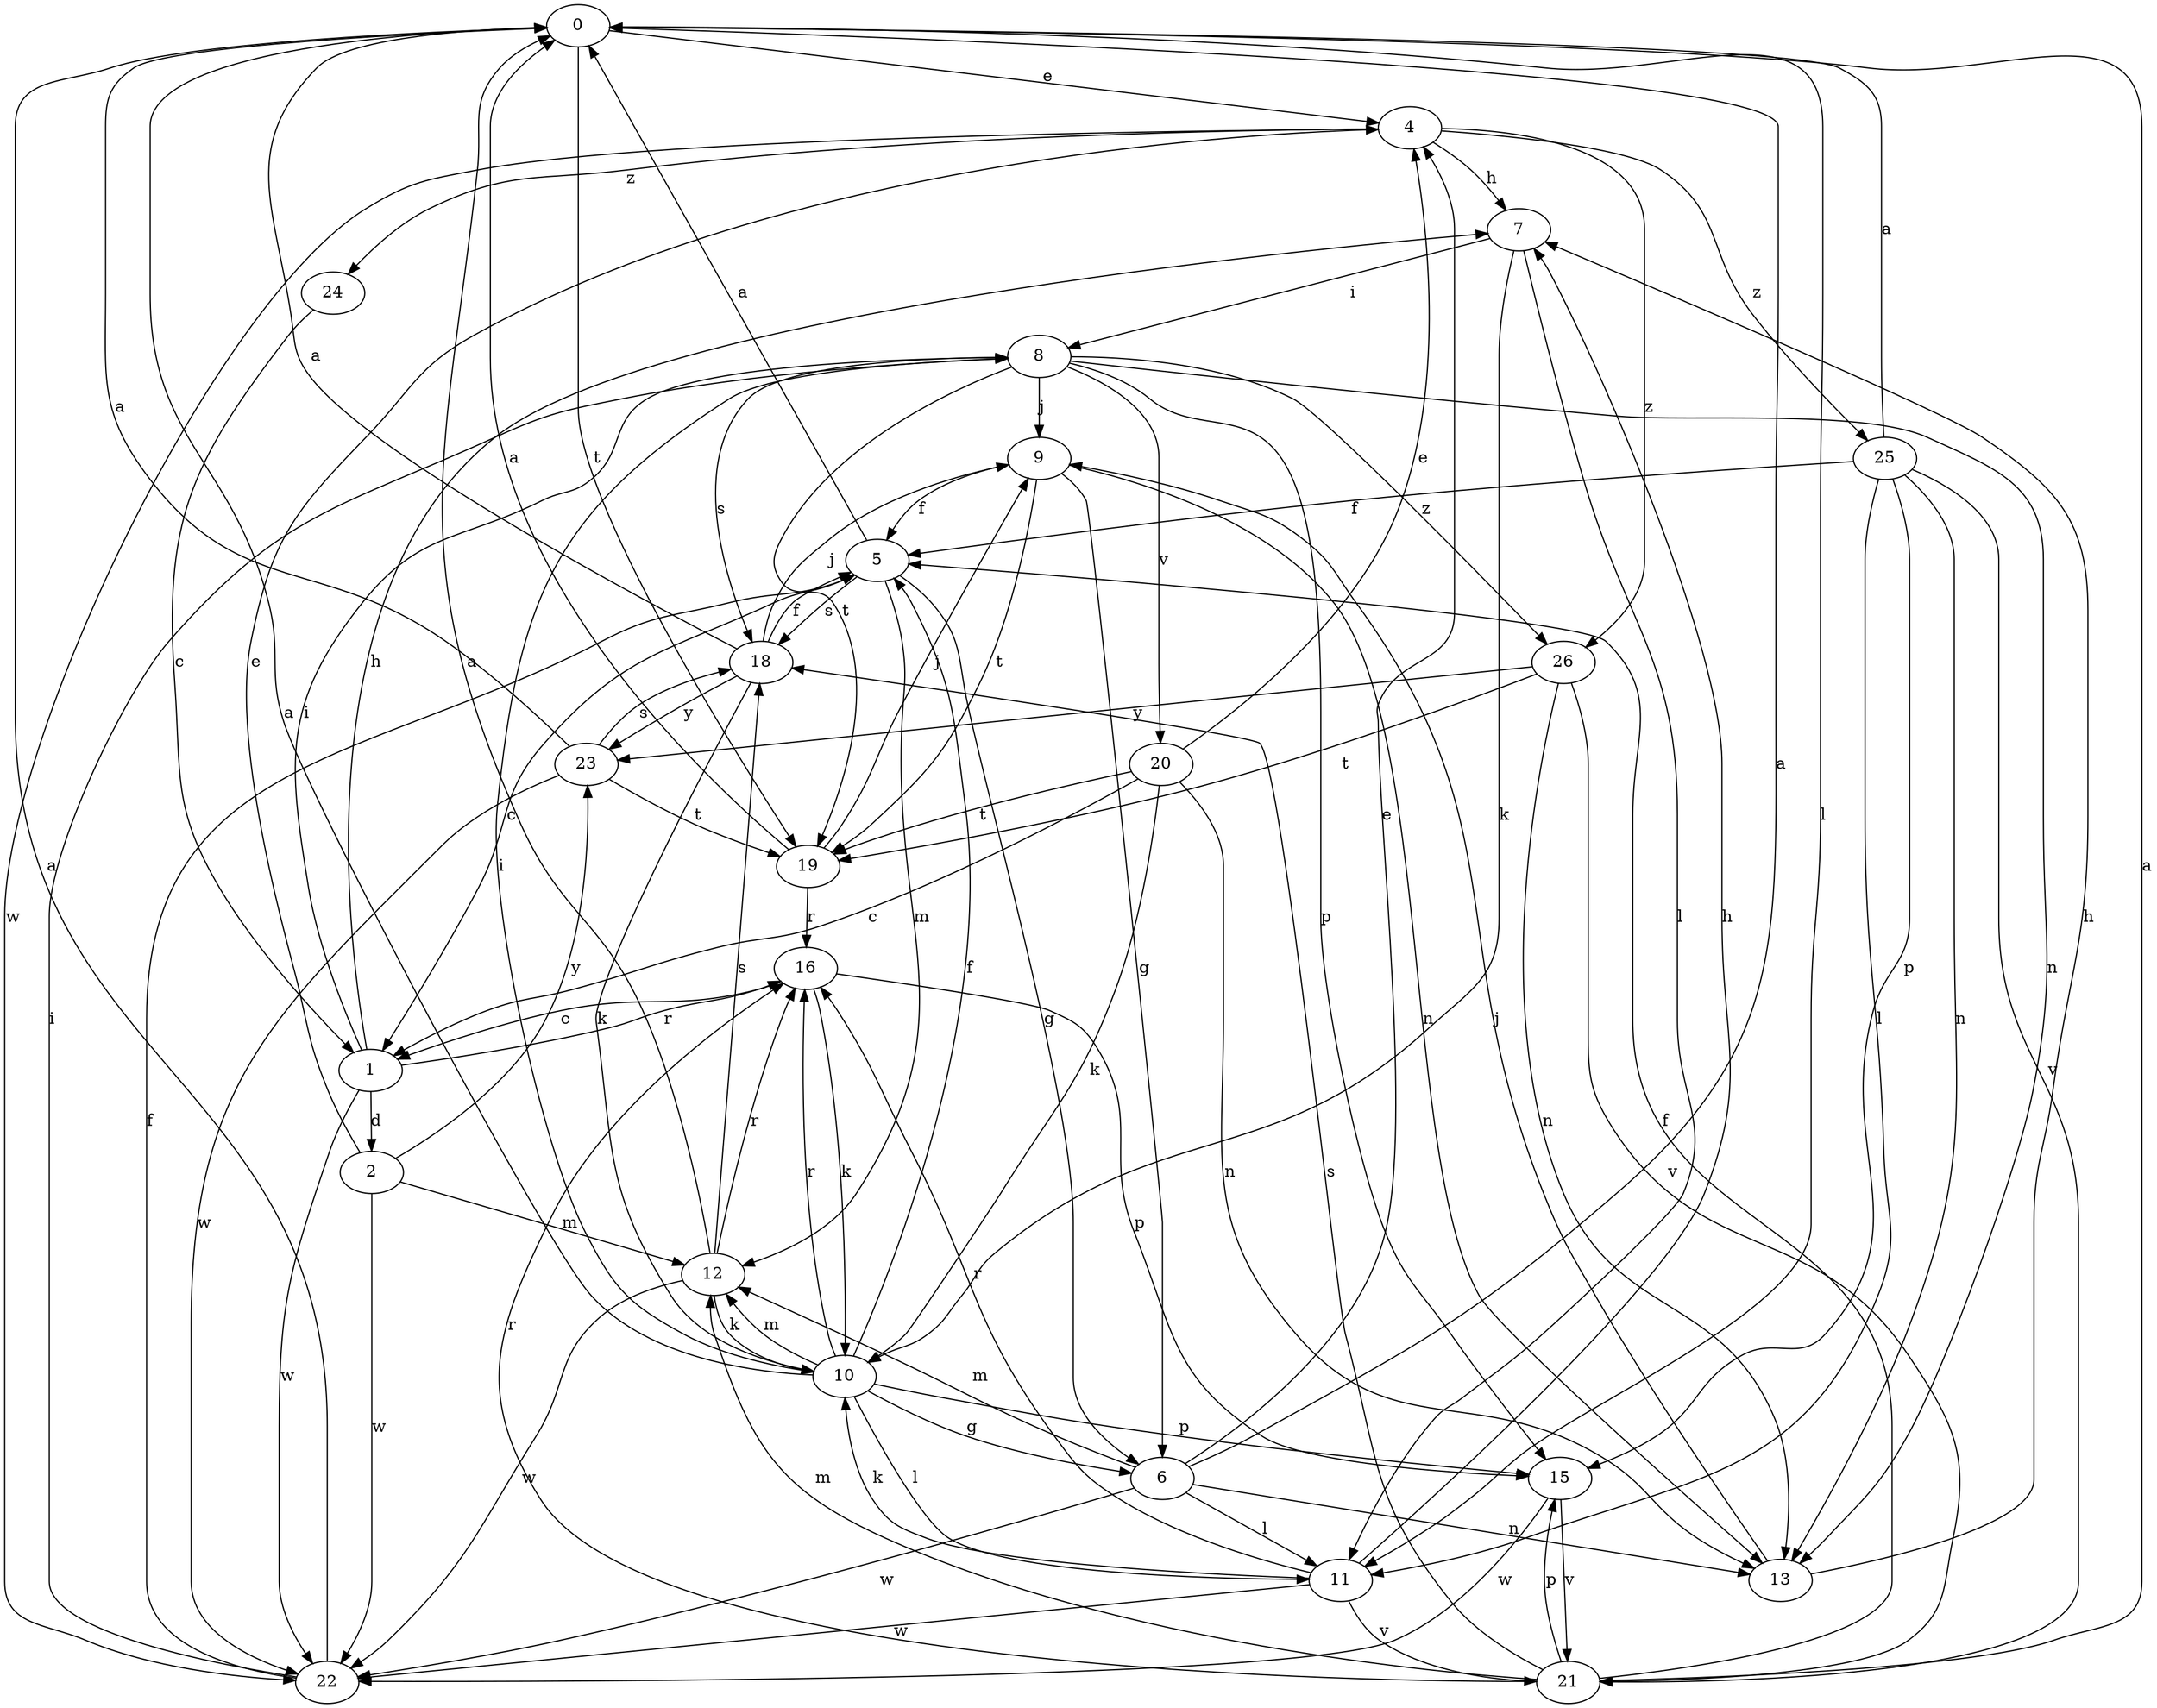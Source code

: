 strict digraph  {
0;
1;
2;
4;
5;
6;
7;
8;
9;
10;
11;
12;
13;
15;
16;
18;
19;
20;
21;
22;
23;
24;
25;
26;
0 -> 4  [label=e];
0 -> 11  [label=l];
0 -> 19  [label=t];
1 -> 2  [label=d];
1 -> 7  [label=h];
1 -> 8  [label=i];
1 -> 16  [label=r];
1 -> 22  [label=w];
2 -> 4  [label=e];
2 -> 12  [label=m];
2 -> 22  [label=w];
2 -> 23  [label=y];
4 -> 7  [label=h];
4 -> 22  [label=w];
4 -> 24  [label=z];
4 -> 25  [label=z];
4 -> 26  [label=z];
5 -> 0  [label=a];
5 -> 1  [label=c];
5 -> 6  [label=g];
5 -> 12  [label=m];
5 -> 18  [label=s];
6 -> 0  [label=a];
6 -> 4  [label=e];
6 -> 11  [label=l];
6 -> 12  [label=m];
6 -> 13  [label=n];
6 -> 22  [label=w];
7 -> 8  [label=i];
7 -> 10  [label=k];
7 -> 11  [label=l];
8 -> 9  [label=j];
8 -> 13  [label=n];
8 -> 15  [label=p];
8 -> 18  [label=s];
8 -> 19  [label=t];
8 -> 20  [label=v];
8 -> 26  [label=z];
9 -> 5  [label=f];
9 -> 6  [label=g];
9 -> 13  [label=n];
9 -> 19  [label=t];
10 -> 0  [label=a];
10 -> 5  [label=f];
10 -> 6  [label=g];
10 -> 8  [label=i];
10 -> 11  [label=l];
10 -> 12  [label=m];
10 -> 15  [label=p];
10 -> 16  [label=r];
11 -> 7  [label=h];
11 -> 10  [label=k];
11 -> 16  [label=r];
11 -> 21  [label=v];
11 -> 22  [label=w];
12 -> 0  [label=a];
12 -> 10  [label=k];
12 -> 16  [label=r];
12 -> 18  [label=s];
12 -> 22  [label=w];
13 -> 7  [label=h];
13 -> 9  [label=j];
15 -> 21  [label=v];
15 -> 22  [label=w];
16 -> 1  [label=c];
16 -> 10  [label=k];
16 -> 15  [label=p];
18 -> 0  [label=a];
18 -> 5  [label=f];
18 -> 9  [label=j];
18 -> 10  [label=k];
18 -> 23  [label=y];
19 -> 0  [label=a];
19 -> 9  [label=j];
19 -> 16  [label=r];
20 -> 1  [label=c];
20 -> 4  [label=e];
20 -> 10  [label=k];
20 -> 13  [label=n];
20 -> 19  [label=t];
21 -> 0  [label=a];
21 -> 5  [label=f];
21 -> 12  [label=m];
21 -> 15  [label=p];
21 -> 16  [label=r];
21 -> 18  [label=s];
22 -> 0  [label=a];
22 -> 5  [label=f];
22 -> 8  [label=i];
23 -> 0  [label=a];
23 -> 18  [label=s];
23 -> 19  [label=t];
23 -> 22  [label=w];
24 -> 1  [label=c];
25 -> 0  [label=a];
25 -> 5  [label=f];
25 -> 11  [label=l];
25 -> 13  [label=n];
25 -> 15  [label=p];
25 -> 21  [label=v];
26 -> 13  [label=n];
26 -> 19  [label=t];
26 -> 21  [label=v];
26 -> 23  [label=y];
}
